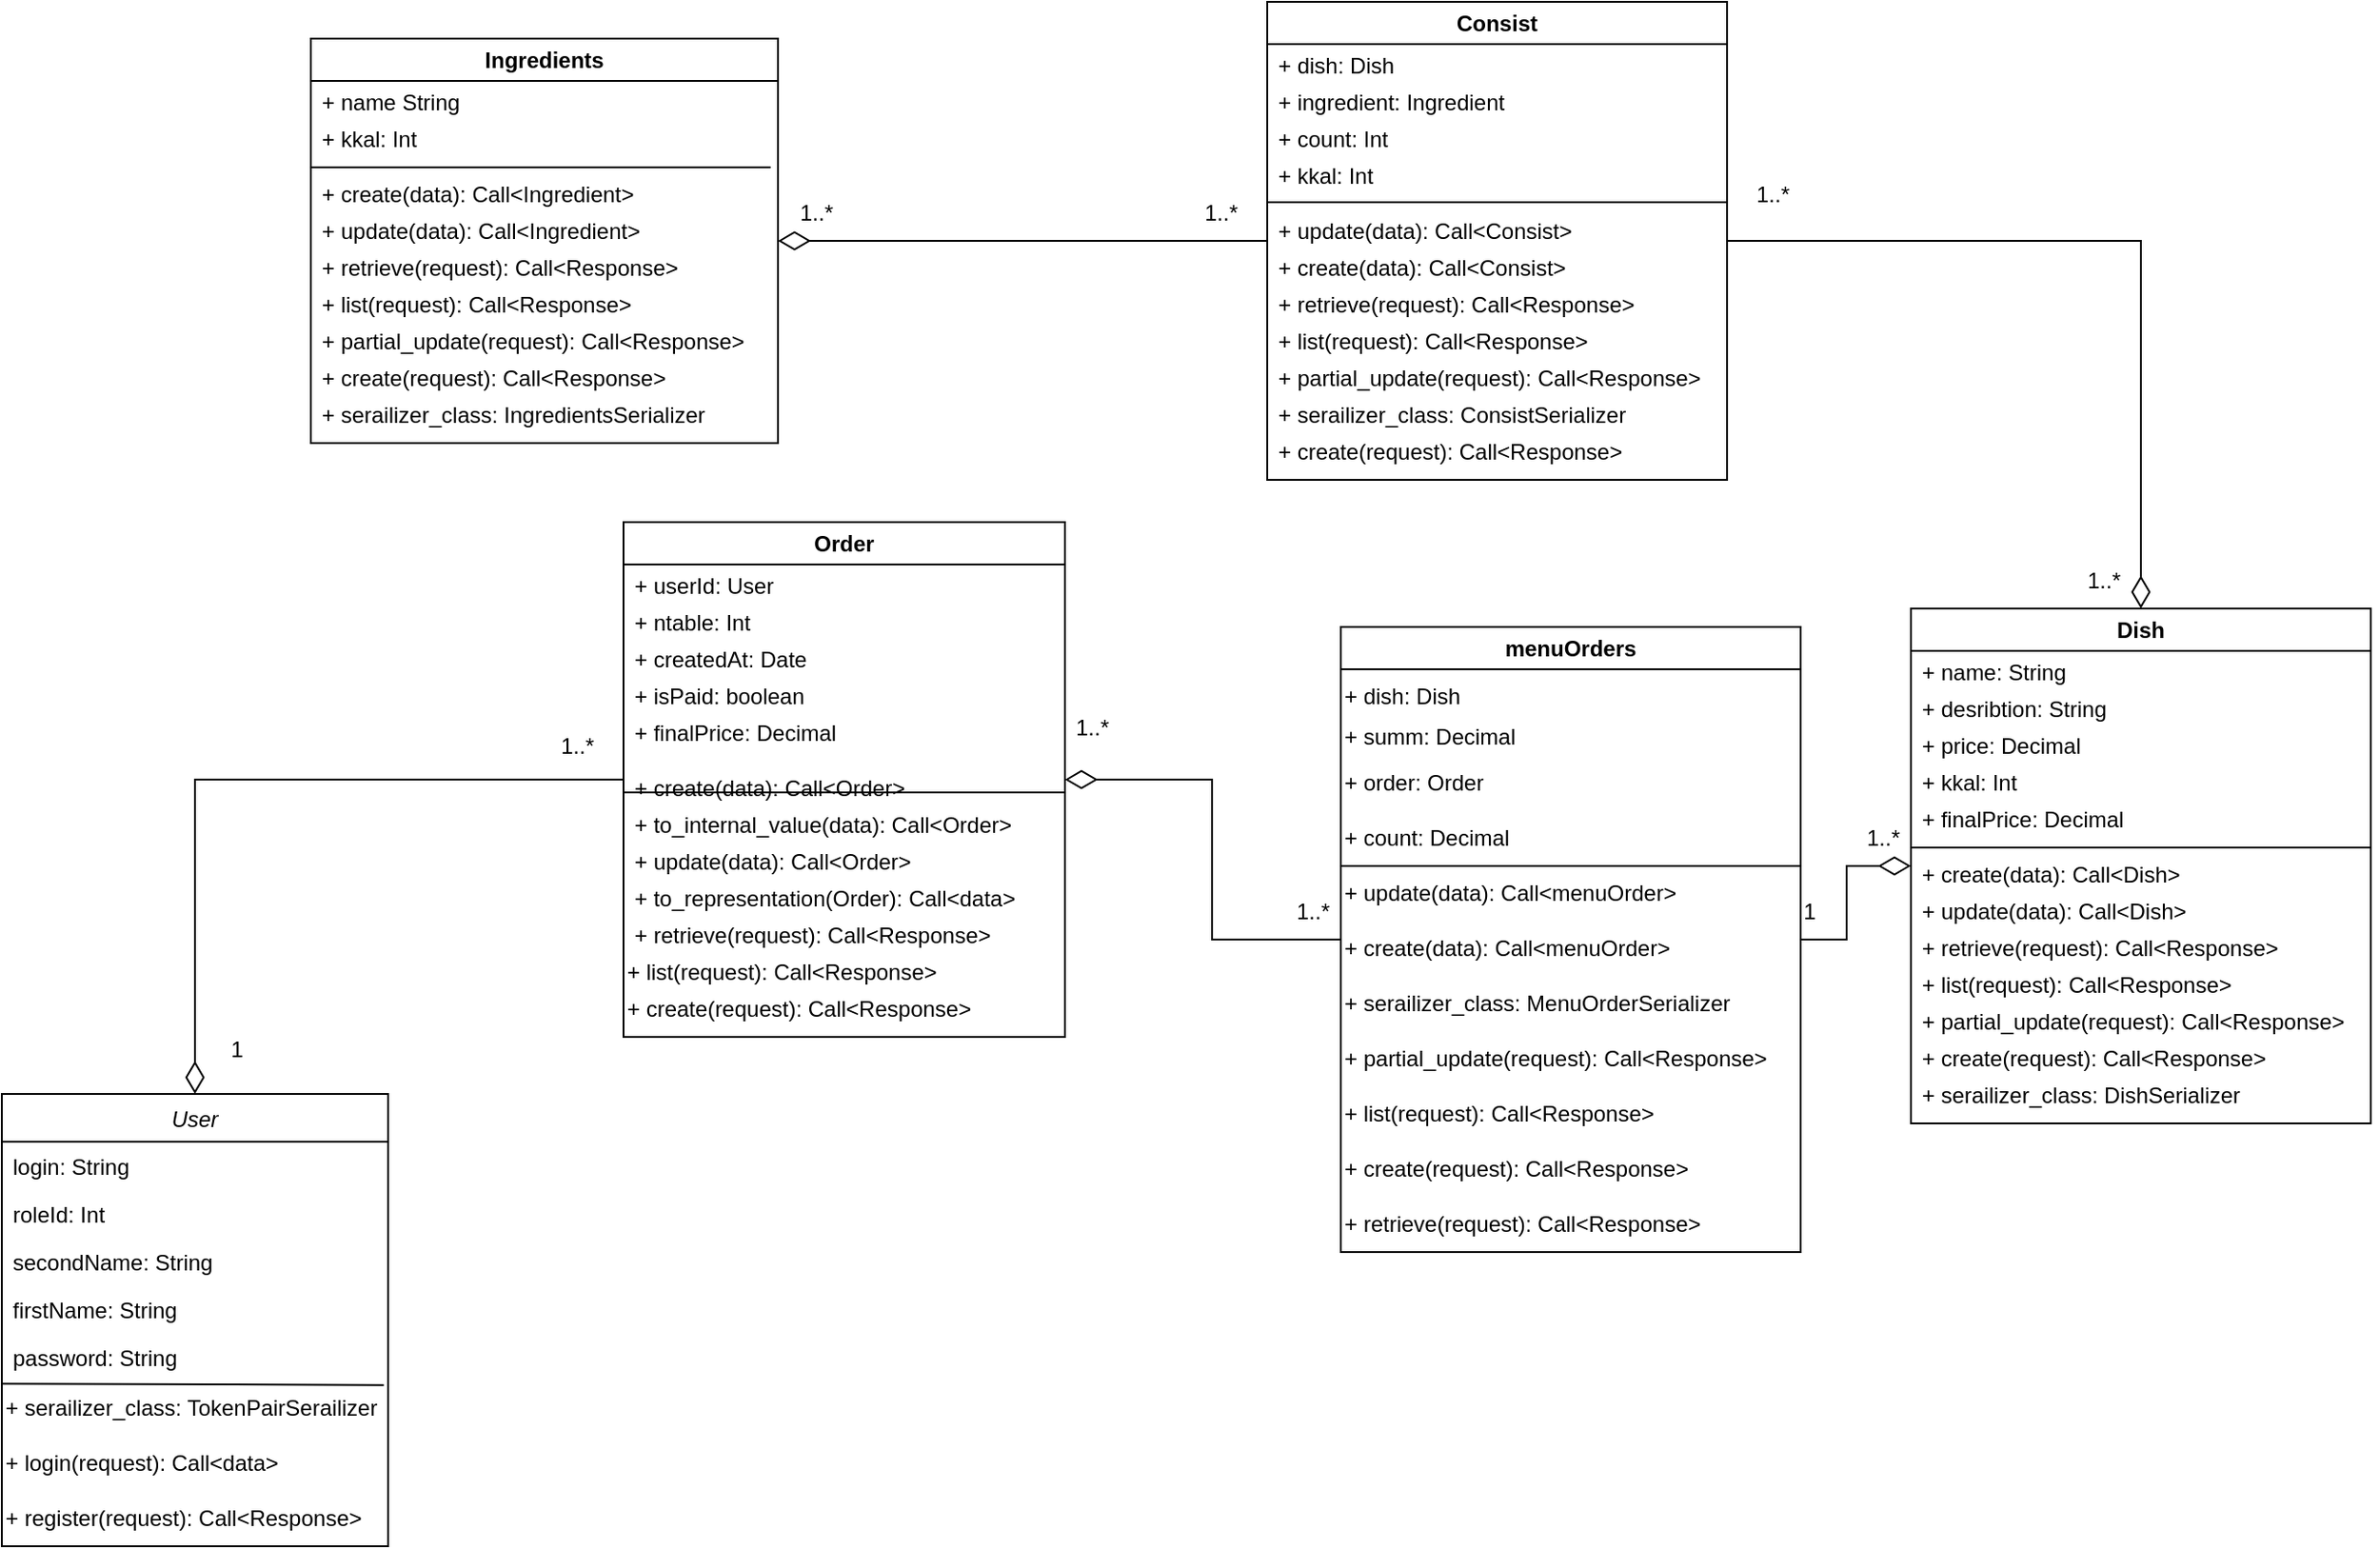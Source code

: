 <mxfile version="20.7.4" type="device"><diagram id="C5RBs43oDa-KdzZeNtuy" name="Page-1"><mxGraphModel dx="2514" dy="911" grid="0" gridSize="10" guides="1" tooltips="1" connect="1" arrows="1" fold="1" page="1" pageScale="1" pageWidth="827" pageHeight="1169" math="0" shadow="0"><root><mxCell id="WIyWlLk6GJQsqaUBKTNV-0"/><mxCell id="WIyWlLk6GJQsqaUBKTNV-1" parent="WIyWlLk6GJQsqaUBKTNV-0"/><mxCell id="zkfFHV4jXpPFQw0GAbJ--0" value="User" style="swimlane;fontStyle=2;align=center;verticalAlign=top;childLayout=stackLayout;horizontal=1;startSize=26;horizontalStack=0;resizeParent=1;resizeLast=0;collapsible=1;marginBottom=0;rounded=0;shadow=0;strokeWidth=1;container=1;swimlaneFillColor=none;" parent="WIyWlLk6GJQsqaUBKTNV-1" vertex="1"><mxGeometry x="-178" y="762" width="210" height="246" as="geometry"><mxRectangle x="230" y="140" width="160" height="26" as="alternateBounds"/></mxGeometry></mxCell><mxCell id="zkfFHV4jXpPFQw0GAbJ--2" value="login: String" style="text;align=left;verticalAlign=top;spacingLeft=4;spacingRight=4;overflow=hidden;rotatable=0;points=[[0,0.5],[1,0.5]];portConstraint=eastwest;rounded=0;shadow=0;html=0;" parent="zkfFHV4jXpPFQw0GAbJ--0" vertex="1"><mxGeometry y="26" width="210" height="26" as="geometry"/></mxCell><mxCell id="t4BDJApuFbUIWOF9cVMy-4" value="roleId: Int" style="text;align=left;verticalAlign=top;spacingLeft=4;spacingRight=4;overflow=hidden;rotatable=0;points=[[0,0.5],[1,0.5]];portConstraint=eastwest;rounded=0;shadow=0;html=0;" parent="zkfFHV4jXpPFQw0GAbJ--0" vertex="1"><mxGeometry y="52" width="210" height="26" as="geometry"/></mxCell><mxCell id="t4BDJApuFbUIWOF9cVMy-3" value="secondName: String" style="text;align=left;verticalAlign=top;spacingLeft=4;spacingRight=4;overflow=hidden;rotatable=0;points=[[0,0.5],[1,0.5]];portConstraint=eastwest;rounded=0;shadow=0;html=0;" parent="zkfFHV4jXpPFQw0GAbJ--0" vertex="1"><mxGeometry y="78" width="210" height="26" as="geometry"/></mxCell><mxCell id="zkfFHV4jXpPFQw0GAbJ--3" value="firstName: String" style="text;align=left;verticalAlign=top;spacingLeft=4;spacingRight=4;overflow=hidden;rotatable=0;points=[[0,0.5],[1,0.5]];portConstraint=eastwest;rounded=0;shadow=0;html=0;" parent="zkfFHV4jXpPFQw0GAbJ--0" vertex="1"><mxGeometry y="104" width="210" height="26" as="geometry"/></mxCell><mxCell id="t4BDJApuFbUIWOF9cVMy-5" value="password: String" style="text;align=left;verticalAlign=top;spacingLeft=4;spacingRight=4;overflow=hidden;rotatable=0;points=[[0,0.5],[1,0.5]];portConstraint=eastwest;rounded=0;shadow=0;html=0;" parent="zkfFHV4jXpPFQw0GAbJ--0" vertex="1"><mxGeometry y="130" width="210" height="26" as="geometry"/></mxCell><mxCell id="f4DZcVFWyBxI3K_QmcRK-6" value="" style="endArrow=none;html=1;rounded=0;exitX=0;exitY=1.062;exitDx=0;exitDy=0;exitPerimeter=0;entryX=0.989;entryY=1.089;entryDx=0;entryDy=0;entryPerimeter=0;" parent="zkfFHV4jXpPFQw0GAbJ--0" source="t4BDJApuFbUIWOF9cVMy-5" target="t4BDJApuFbUIWOF9cVMy-5" edge="1"><mxGeometry width="50" height="50" relative="1" as="geometry"><mxPoint x="170" y="280" as="sourcePoint"/><mxPoint x="220" y="230" as="targetPoint"/></mxGeometry></mxCell><mxCell id="t4BDJApuFbUIWOF9cVMy-10" value="+ serailizer_class: TokenPairSerailizer" style="text;html=1;align=left;verticalAlign=middle;resizable=0;points=[];autosize=1;strokeColor=none;fillColor=none;" parent="zkfFHV4jXpPFQw0GAbJ--0" vertex="1"><mxGeometry y="156" width="210" height="30" as="geometry"/></mxCell><mxCell id="t4BDJApuFbUIWOF9cVMy-8" value="+ login(request): Call&amp;lt;data&amp;gt;" style="text;html=1;align=left;verticalAlign=middle;resizable=0;points=[];autosize=1;strokeColor=none;fillColor=none;" parent="zkfFHV4jXpPFQw0GAbJ--0" vertex="1"><mxGeometry y="186" width="210" height="30" as="geometry"/></mxCell><mxCell id="t4BDJApuFbUIWOF9cVMy-9" value="+ register(request): Call&amp;lt;Response&amp;gt;" style="text;html=1;align=left;verticalAlign=middle;resizable=0;points=[];autosize=1;strokeColor=none;fillColor=none;" parent="zkfFHV4jXpPFQw0GAbJ--0" vertex="1"><mxGeometry y="216" width="210" height="30" as="geometry"/></mxCell><mxCell id="t4BDJApuFbUIWOF9cVMy-12" value="Order" style="swimlane;whiteSpace=wrap;html=1;" parent="WIyWlLk6GJQsqaUBKTNV-1" vertex="1"><mxGeometry x="160" y="451" width="240" height="280" as="geometry"/></mxCell><mxCell id="t4BDJApuFbUIWOF9cVMy-13" value="+ ntable: Int" style="text;html=1;align=left;verticalAlign=middle;resizable=0;points=[];autosize=1;strokeColor=none;fillColor=none;" parent="t4BDJApuFbUIWOF9cVMy-12" vertex="1"><mxGeometry x="4" y="40" width="90" height="30" as="geometry"/></mxCell><mxCell id="t4BDJApuFbUIWOF9cVMy-14" value="+ userId: User" style="text;html=1;align=left;verticalAlign=middle;resizable=0;points=[];autosize=1;strokeColor=none;fillColor=none;" parent="t4BDJApuFbUIWOF9cVMy-12" vertex="1"><mxGeometry x="4" y="20" width="100" height="30" as="geometry"/></mxCell><mxCell id="t4BDJApuFbUIWOF9cVMy-15" value="+ createdAt: Date" style="text;html=1;align=left;verticalAlign=middle;resizable=0;points=[];autosize=1;strokeColor=none;fillColor=none;" parent="t4BDJApuFbUIWOF9cVMy-12" vertex="1"><mxGeometry x="4" y="60" width="120" height="30" as="geometry"/></mxCell><mxCell id="t4BDJApuFbUIWOF9cVMy-16" value="+ isPaid: boolean&lt;span style=&quot;color: rgba(0, 0, 0, 0); font-family: monospace; font-size: 0px;&quot;&gt;%3CmxGraphModel%3E%3Croot%3E%3CmxCell%20id%3D%220%22%2F%3E%3CmxCell%20id%3D%221%22%20parent%3D%220%22%2F%3E%3CmxCell%20id%3D%222%22%20value%3D%22%2B%20price%3A%20decimal%22%20style%3D%22text%3Bhtml%3D1%3Balign%3Dleft%3BverticalAlign%3Dmiddle%3Bresizable%3D0%3Bpoints%3D%5B%5D%3Bautosize%3D1%3BstrokeColor%3Dnone%3BfillColor%3Dnone%3B%22%20vertex%3D%221%22%20parent%3D%221%22%3E%3CmxGeometry%20x%3D%22462%22%20y%3D%22440%22%20width%3D%22110%22%20height%3D%2230%22%20as%3D%22geometry%22%2F%3E%3C%2FmxCell%3E%3C%2Froot%3E%3C%2FmxGraphModel%3E&lt;/span&gt;" style="text;html=1;align=left;verticalAlign=middle;resizable=0;points=[];autosize=1;strokeColor=none;fillColor=none;" parent="t4BDJApuFbUIWOF9cVMy-12" vertex="1"><mxGeometry x="4" y="80" width="120" height="30" as="geometry"/></mxCell><mxCell id="t4BDJApuFbUIWOF9cVMy-17" value="+ finalPrice: Decimal&lt;span style=&quot;color: rgba(0, 0, 0, 0); font-family: monospace; font-size: 0px;&quot;&gt;%3CmxGraphModel%3E%3Croot%3E%3CmxCell%20id%3D%220%22%2F%3E%3CmxCell%20id%3D%221%22%20parent%3D%220%22%2F%3E%3CmxCell%20id%3D%222%22%20value%3D%22%2B%20price%3A%20decimal%22%20style%3D%22text%3Bhtml%3D1%3Balign%3Dleft%3BverticalAlign%3Dmiddle%3Bresizable%3D0%3Bpoints%3D%5B%5D%3Bautosize%3D1%3BstrokeColor%3Dnone%3BfillColor%3Dnone%3B%22%20vertex%3D%221%22%20parent%3D%221%22%3E%3CmxGeometry%20x%3D%22462%22%20y%3D%22440%22%20width%3D%22110%22%20height%3D%2230%22%20as%3D%22geometry%22%2F%3E%3C%2FmxCell%3E%3C%2Froot%3E%3C%2FmxGraphModel%3E&lt;/span&gt;" style="text;html=1;align=left;verticalAlign=middle;resizable=0;points=[];autosize=1;strokeColor=none;fillColor=none;" parent="t4BDJApuFbUIWOF9cVMy-12" vertex="1"><mxGeometry x="4" y="100" width="130" height="30" as="geometry"/></mxCell><mxCell id="f4DZcVFWyBxI3K_QmcRK-8" value="+ create(data): Call&amp;lt;Order&amp;gt;" style="text;html=1;align=left;verticalAlign=middle;resizable=0;points=[];autosize=1;strokeColor=none;fillColor=none;" parent="t4BDJApuFbUIWOF9cVMy-12" vertex="1"><mxGeometry x="4" y="130" width="170" height="30" as="geometry"/></mxCell><mxCell id="f4DZcVFWyBxI3K_QmcRK-9" value="+ to_internal_value(data): Call&amp;lt;Order&amp;gt;" style="text;html=1;align=left;verticalAlign=middle;resizable=0;points=[];autosize=1;strokeColor=none;fillColor=none;" parent="t4BDJApuFbUIWOF9cVMy-12" vertex="1"><mxGeometry x="4" y="150" width="230" height="30" as="geometry"/></mxCell><mxCell id="f4DZcVFWyBxI3K_QmcRK-10" value="+ update(data): Call&amp;lt;Order&amp;gt;" style="text;html=1;align=left;verticalAlign=middle;resizable=0;points=[];autosize=1;strokeColor=none;fillColor=none;" parent="t4BDJApuFbUIWOF9cVMy-12" vertex="1"><mxGeometry x="4" y="170" width="170" height="30" as="geometry"/></mxCell><mxCell id="f4DZcVFWyBxI3K_QmcRK-11" value="+ to_representation(Order): Call&amp;lt;data&amp;gt;" style="text;html=1;align=left;verticalAlign=middle;resizable=0;points=[];autosize=1;strokeColor=none;fillColor=none;" parent="t4BDJApuFbUIWOF9cVMy-12" vertex="1"><mxGeometry x="4" y="190" width="230" height="30" as="geometry"/></mxCell><mxCell id="f4DZcVFWyBxI3K_QmcRK-25" value="+ retrieve(request): Call&amp;lt;Response&amp;gt;" style="text;html=1;align=left;verticalAlign=middle;resizable=0;points=[];autosize=1;strokeColor=none;fillColor=none;" parent="t4BDJApuFbUIWOF9cVMy-12" vertex="1"><mxGeometry x="4" y="210" width="220" height="30" as="geometry"/></mxCell><mxCell id="f4DZcVFWyBxI3K_QmcRK-26" value="+ list(request): Call&amp;lt;Response&amp;gt;" style="text;html=1;align=left;verticalAlign=middle;resizable=0;points=[];autosize=1;strokeColor=none;fillColor=none;" parent="t4BDJApuFbUIWOF9cVMy-12" vertex="1"><mxGeometry y="230" width="190" height="30" as="geometry"/></mxCell><mxCell id="f4DZcVFWyBxI3K_QmcRK-40" value="+ create(request): Call&amp;lt;Response&amp;gt;" style="text;html=1;align=left;verticalAlign=middle;resizable=0;points=[];autosize=1;strokeColor=none;fillColor=none;" parent="t4BDJApuFbUIWOF9cVMy-12" vertex="1"><mxGeometry y="250" width="210" height="30" as="geometry"/></mxCell><mxCell id="t4BDJApuFbUIWOF9cVMy-18" style="edgeStyle=orthogonalEdgeStyle;rounded=0;orthogonalLoop=1;jettySize=auto;html=1;endArrow=diamondThin;endFill=0;endSize=15;" parent="WIyWlLk6GJQsqaUBKTNV-1" source="t4BDJApuFbUIWOF9cVMy-12" target="zkfFHV4jXpPFQw0GAbJ--0" edge="1"><mxGeometry relative="1" as="geometry"><mxPoint x="154" y="553" as="sourcePoint"/><mxPoint x="10" y="553" as="targetPoint"/></mxGeometry></mxCell><mxCell id="t4BDJApuFbUIWOF9cVMy-19" value="1..*" style="text;html=1;strokeColor=none;fillColor=none;align=center;verticalAlign=middle;whiteSpace=wrap;rounded=0;" parent="WIyWlLk6GJQsqaUBKTNV-1" vertex="1"><mxGeometry x="120" y="558" width="30" height="30" as="geometry"/></mxCell><mxCell id="t4BDJApuFbUIWOF9cVMy-20" value="1" style="text;html=1;strokeColor=none;fillColor=none;align=center;verticalAlign=middle;whiteSpace=wrap;rounded=0;" parent="WIyWlLk6GJQsqaUBKTNV-1" vertex="1"><mxGeometry x="-65" y="723" width="30" height="30" as="geometry"/></mxCell><mxCell id="t4BDJApuFbUIWOF9cVMy-36" value="menuOrders" style="swimlane;whiteSpace=wrap;html=1;" parent="WIyWlLk6GJQsqaUBKTNV-1" vertex="1"><mxGeometry x="550" y="508" width="250" height="340" as="geometry"/></mxCell><mxCell id="t4BDJApuFbUIWOF9cVMy-38" value="+ dish: Dish" style="text;html=1;align=left;verticalAlign=middle;resizable=0;points=[];autosize=1;strokeColor=none;fillColor=none;" parent="t4BDJApuFbUIWOF9cVMy-36" vertex="1"><mxGeometry y="23" width="90" height="30" as="geometry"/></mxCell><mxCell id="t4BDJApuFbUIWOF9cVMy-39" value="+ summ: Decimal" style="text;html=1;align=left;verticalAlign=middle;resizable=0;points=[];autosize=1;strokeColor=none;fillColor=none;" parent="t4BDJApuFbUIWOF9cVMy-36" vertex="1"><mxGeometry y="45" width="120" height="30" as="geometry"/></mxCell><mxCell id="t4BDJApuFbUIWOF9cVMy-37" value="+ order: Order" style="text;html=1;align=left;verticalAlign=middle;resizable=0;points=[];autosize=1;strokeColor=none;fillColor=none;" parent="t4BDJApuFbUIWOF9cVMy-36" vertex="1"><mxGeometry y="70" width="100" height="30" as="geometry"/></mxCell><mxCell id="t4BDJApuFbUIWOF9cVMy-41" value="+ count: Decimal&lt;span style=&quot;color: rgba(0, 0, 0, 0); font-family: monospace; font-size: 0px;&quot;&gt;%3CmxGraphModel%3E%3Croot%3E%3CmxCell%20id%3D%220%22%2F%3E%3CmxCell%20id%3D%221%22%20parent%3D%220%22%2F%3E%3CmxCell%20id%3D%222%22%20value%3D%22%2B%20count_places%3A%20integer%22%20style%3D%22text%3Bhtml%3D1%3Balign%3Dleft%3BverticalAlign%3Dmiddle%3Bresizable%3D0%3Bpoints%3D%5B%5D%3Bautosize%3D1%3BstrokeColor%3Dnone%3BfillColor%3Dnone%3B%22%20vertex%3D%221%22%20parent%3D%221%22%3E%3CmxGeometry%20x%3D%22474%22%20y%3D%22200%22%20width%3D%22150%22%20height%3D%2230%22%20as%3D%22geometry%22%2F%3E%3C%2FmxCell%3E%3C%2Froot%3E%3C%2FmxGraphModel%3E&lt;/span&gt;" style="text;html=1;align=left;verticalAlign=middle;resizable=0;points=[];autosize=1;strokeColor=none;fillColor=none;" parent="t4BDJApuFbUIWOF9cVMy-36" vertex="1"><mxGeometry y="100" width="110" height="30" as="geometry"/></mxCell><mxCell id="f4DZcVFWyBxI3K_QmcRK-17" value="" style="endArrow=none;html=1;rounded=0;" parent="t4BDJApuFbUIWOF9cVMy-36" edge="1"><mxGeometry width="50" height="50" relative="1" as="geometry"><mxPoint y="130" as="sourcePoint"/><mxPoint x="250" y="130" as="targetPoint"/></mxGeometry></mxCell><mxCell id="f4DZcVFWyBxI3K_QmcRK-18" value="+ update(data): Call&amp;lt;&lt;span style=&quot;text-align: center;&quot;&gt;menuOrder&lt;/span&gt;&amp;gt;" style="text;html=1;align=left;verticalAlign=middle;resizable=0;points=[];autosize=1;strokeColor=none;fillColor=none;" parent="t4BDJApuFbUIWOF9cVMy-36" vertex="1"><mxGeometry y="130" width="200" height="30" as="geometry"/></mxCell><mxCell id="f4DZcVFWyBxI3K_QmcRK-19" value="+ create(data): Call&amp;lt;&lt;span style=&quot;text-align: center;&quot;&gt;menuOrder&lt;/span&gt;&amp;gt;" style="text;html=1;align=left;verticalAlign=middle;resizable=0;points=[];autosize=1;strokeColor=none;fillColor=none;" parent="t4BDJApuFbUIWOF9cVMy-36" vertex="1"><mxGeometry y="160" width="200" height="30" as="geometry"/></mxCell><mxCell id="t4BDJApuFbUIWOF9cVMy-144" value="+ serailizer_class: MenuOrderSerializer" style="text;html=1;align=left;verticalAlign=middle;resizable=0;points=[];autosize=1;strokeColor=none;fillColor=none;" parent="t4BDJApuFbUIWOF9cVMy-36" vertex="1"><mxGeometry y="190" width="230" height="30" as="geometry"/></mxCell><mxCell id="t4BDJApuFbUIWOF9cVMy-141" value="+ partial_update(request): Call&amp;lt;Response&amp;gt;" style="text;html=1;align=left;verticalAlign=middle;resizable=0;points=[];autosize=1;strokeColor=none;fillColor=none;" parent="t4BDJApuFbUIWOF9cVMy-36" vertex="1"><mxGeometry y="220" width="250" height="30" as="geometry"/></mxCell><mxCell id="t4BDJApuFbUIWOF9cVMy-142" value="+ list(request): Call&amp;lt;Response&amp;gt;" style="text;html=1;align=left;verticalAlign=middle;resizable=0;points=[];autosize=1;strokeColor=none;fillColor=none;" parent="t4BDJApuFbUIWOF9cVMy-36" vertex="1"><mxGeometry y="250" width="190" height="30" as="geometry"/></mxCell><mxCell id="t4BDJApuFbUIWOF9cVMy-140" value="+ create(request): Call&amp;lt;Response&amp;gt;" style="text;html=1;align=left;verticalAlign=middle;resizable=0;points=[];autosize=1;strokeColor=none;fillColor=none;" parent="t4BDJApuFbUIWOF9cVMy-36" vertex="1"><mxGeometry y="280" width="210" height="30" as="geometry"/></mxCell><mxCell id="t4BDJApuFbUIWOF9cVMy-143" value="+ retrieve(request): Call&amp;lt;Response&amp;gt;" style="text;html=1;align=left;verticalAlign=middle;resizable=0;points=[];autosize=1;strokeColor=none;fillColor=none;" parent="t4BDJApuFbUIWOF9cVMy-36" vertex="1"><mxGeometry y="310" width="220" height="30" as="geometry"/></mxCell><mxCell id="t4BDJApuFbUIWOF9cVMy-42" value="1..*" style="text;html=1;strokeColor=none;fillColor=none;align=center;verticalAlign=middle;whiteSpace=wrap;rounded=0;" parent="WIyWlLk6GJQsqaUBKTNV-1" vertex="1"><mxGeometry x="400" y="548" width="30" height="30" as="geometry"/></mxCell><mxCell id="t4BDJApuFbUIWOF9cVMy-43" value="1..*" style="text;html=1;strokeColor=none;fillColor=none;align=center;verticalAlign=middle;whiteSpace=wrap;rounded=0;" parent="WIyWlLk6GJQsqaUBKTNV-1" vertex="1"><mxGeometry x="520" y="648" width="30" height="30" as="geometry"/></mxCell><mxCell id="t4BDJApuFbUIWOF9cVMy-44" style="edgeStyle=orthogonalEdgeStyle;rounded=0;orthogonalLoop=1;jettySize=auto;html=1;endArrow=diamondThin;endFill=0;endSize=15;" parent="WIyWlLk6GJQsqaUBKTNV-1" source="t4BDJApuFbUIWOF9cVMy-36" target="t4BDJApuFbUIWOF9cVMy-12" edge="1"><mxGeometry relative="1" as="geometry"><mxPoint x="470" y="688" as="sourcePoint"/></mxGeometry></mxCell><mxCell id="t4BDJApuFbUIWOF9cVMy-61" value="Dish" style="swimlane;whiteSpace=wrap;html=1;" parent="WIyWlLk6GJQsqaUBKTNV-1" vertex="1"><mxGeometry x="860" y="498" width="250" height="280" as="geometry"/></mxCell><mxCell id="t4BDJApuFbUIWOF9cVMy-62" value="+ desribtion: String" style="text;html=1;align=left;verticalAlign=middle;resizable=0;points=[];autosize=1;strokeColor=none;fillColor=none;" parent="t4BDJApuFbUIWOF9cVMy-61" vertex="1"><mxGeometry x="4" y="40" width="120" height="30" as="geometry"/></mxCell><mxCell id="t4BDJApuFbUIWOF9cVMy-63" value="+ name: String" style="text;html=1;align=left;verticalAlign=middle;resizable=0;points=[];autosize=1;strokeColor=none;fillColor=none;" parent="t4BDJApuFbUIWOF9cVMy-61" vertex="1"><mxGeometry x="4" y="20" width="100" height="30" as="geometry"/></mxCell><mxCell id="t4BDJApuFbUIWOF9cVMy-64" value="+ price: Decimal" style="text;html=1;align=left;verticalAlign=middle;resizable=0;points=[];autosize=1;strokeColor=none;fillColor=none;" parent="t4BDJApuFbUIWOF9cVMy-61" vertex="1"><mxGeometry x="4" y="60" width="110" height="30" as="geometry"/></mxCell><mxCell id="t4BDJApuFbUIWOF9cVMy-65" value="+ kkal: Int&lt;span style=&quot;color: rgba(0, 0, 0, 0); font-family: monospace; font-size: 0px;&quot;&gt;%3CmxGraphModel%3E%3Croot%3E%3CmxCell%20id%3D%220%22%2F%3E%3CmxCell%20id%3D%221%22%20parent%3D%220%22%2F%3E%3CmxCell%20id%3D%222%22%20value%3D%22%2B%20price%3A%20decimal%22%20style%3D%22text%3Bhtml%3D1%3Balign%3Dleft%3BverticalAlign%3Dmiddle%3Bresizable%3D0%3Bpoints%3D%5B%5D%3Bautosize%3D1%3BstrokeColor%3Dnone%3BfillColor%3Dnone%3B%22%20vertex%3D%221%22%20parent%3D%221%22%3E%3CmxGeometry%20x%3D%22462%22%20y%3D%22440%22%20width%3D%22110%22%20height%3D%2230%22%20as%3D%22geometry%22%2F%3E%3C%2FmxCell%3E%3C%2Froot%3E%3C%2FmxGraphModel%3E&lt;/span&gt;" style="text;html=1;align=left;verticalAlign=middle;resizable=0;points=[];autosize=1;strokeColor=none;fillColor=none;" parent="t4BDJApuFbUIWOF9cVMy-61" vertex="1"><mxGeometry x="4" y="80" width="80" height="30" as="geometry"/></mxCell><mxCell id="t4BDJApuFbUIWOF9cVMy-66" value="+ finalPrice: Decimal&lt;span style=&quot;color: rgba(0, 0, 0, 0); font-family: monospace; font-size: 0px;&quot;&gt;%3CmxGraphModel%3E%3Croot%3E%3CmxCell%20id%3D%220%22%2F%3E%3CmxCell%20id%3D%221%22%20parent%3D%220%22%2F%3E%3CmxCell%20id%3D%222%22%20value%3D%22%2B%20price%3A%20decimal%22%20style%3D%22text%3Bhtml%3D1%3Balign%3Dleft%3BverticalAlign%3Dmiddle%3Bresizable%3D0%3Bpoints%3D%5B%5D%3Bautosize%3D1%3BstrokeColor%3Dnone%3BfillColor%3Dnone%3B%22%20vertex%3D%221%22%20parent%3D%221%22%3E%3CmxGeometry%20x%3D%22462%22%20y%3D%22440%22%20width%3D%22110%22%20height%3D%2230%22%20as%3D%22geometry%22%2F%3E%3C%2FmxCell%3E%3C%2Froot%3E%3C%2FmxGraphModel%3E&lt;/span&gt;" style="text;html=1;align=left;verticalAlign=middle;resizable=0;points=[];autosize=1;strokeColor=none;fillColor=none;" parent="t4BDJApuFbUIWOF9cVMy-61" vertex="1"><mxGeometry x="4" y="100" width="130" height="30" as="geometry"/></mxCell><mxCell id="f4DZcVFWyBxI3K_QmcRK-20" value="" style="endArrow=none;html=1;rounded=0;" parent="t4BDJApuFbUIWOF9cVMy-61" edge="1"><mxGeometry width="50" height="50" relative="1" as="geometry"><mxPoint y="130" as="sourcePoint"/><mxPoint x="250" y="130" as="targetPoint"/></mxGeometry></mxCell><mxCell id="t4BDJApuFbUIWOF9cVMy-102" value="+ create(data): Call&amp;lt;&lt;span style=&quot;text-align: center;&quot;&gt;Dish&lt;/span&gt;&amp;gt;" style="text;html=1;align=left;verticalAlign=middle;resizable=0;points=[];autosize=1;strokeColor=none;fillColor=none;" parent="t4BDJApuFbUIWOF9cVMy-61" vertex="1"><mxGeometry x="4" y="130" width="160" height="30" as="geometry"/></mxCell><mxCell id="t4BDJApuFbUIWOF9cVMy-101" value="+ update(data): Call&amp;lt;&lt;span style=&quot;text-align: center;&quot;&gt;Dish&lt;/span&gt;&amp;gt;" style="text;html=1;align=left;verticalAlign=middle;resizable=0;points=[];autosize=1;strokeColor=none;fillColor=none;" parent="t4BDJApuFbUIWOF9cVMy-61" vertex="1"><mxGeometry x="4" y="150" width="170" height="30" as="geometry"/></mxCell><mxCell id="t4BDJApuFbUIWOF9cVMy-120" value="+ retrieve(request): Call&amp;lt;Response&amp;gt;" style="text;html=1;align=left;verticalAlign=middle;resizable=0;points=[];autosize=1;strokeColor=none;fillColor=none;" parent="t4BDJApuFbUIWOF9cVMy-61" vertex="1"><mxGeometry x="4" y="170" width="220" height="30" as="geometry"/></mxCell><mxCell id="t4BDJApuFbUIWOF9cVMy-119" value="+ list(request): Call&amp;lt;Response&amp;gt;" style="text;html=1;align=left;verticalAlign=middle;resizable=0;points=[];autosize=1;strokeColor=none;fillColor=none;" parent="t4BDJApuFbUIWOF9cVMy-61" vertex="1"><mxGeometry x="4" y="190" width="190" height="30" as="geometry"/></mxCell><mxCell id="t4BDJApuFbUIWOF9cVMy-118" value="+ partial_update(request): Call&amp;lt;Response&amp;gt;" style="text;html=1;align=left;verticalAlign=middle;resizable=0;points=[];autosize=1;strokeColor=none;fillColor=none;" parent="t4BDJApuFbUIWOF9cVMy-61" vertex="1"><mxGeometry x="4" y="210" width="250" height="30" as="geometry"/></mxCell><mxCell id="t4BDJApuFbUIWOF9cVMy-117" value="+ create(request): Call&amp;lt;Response&amp;gt;" style="text;html=1;align=left;verticalAlign=middle;resizable=0;points=[];autosize=1;strokeColor=none;fillColor=none;" parent="t4BDJApuFbUIWOF9cVMy-61" vertex="1"><mxGeometry x="4" y="230" width="210" height="30" as="geometry"/></mxCell><mxCell id="t4BDJApuFbUIWOF9cVMy-121" value="+ serailizer_class: DishSerializer" style="text;html=1;align=left;verticalAlign=middle;resizable=0;points=[];autosize=1;strokeColor=none;fillColor=none;" parent="t4BDJApuFbUIWOF9cVMy-61" vertex="1"><mxGeometry x="4" y="250" width="200" height="30" as="geometry"/></mxCell><mxCell id="t4BDJApuFbUIWOF9cVMy-67" value="Consist" style="swimlane;whiteSpace=wrap;html=1;" parent="WIyWlLk6GJQsqaUBKTNV-1" vertex="1"><mxGeometry x="510" y="168" width="250" height="260" as="geometry"/></mxCell><mxCell id="t4BDJApuFbUIWOF9cVMy-68" value="+ ingredient: Ingredient" style="text;html=1;align=left;verticalAlign=middle;resizable=0;points=[];autosize=1;strokeColor=none;fillColor=none;" parent="t4BDJApuFbUIWOF9cVMy-67" vertex="1"><mxGeometry x="4" y="40" width="150" height="30" as="geometry"/></mxCell><mxCell id="t4BDJApuFbUIWOF9cVMy-69" value="+ dish: Dish" style="text;html=1;align=left;verticalAlign=middle;resizable=0;points=[];autosize=1;strokeColor=none;fillColor=none;" parent="t4BDJApuFbUIWOF9cVMy-67" vertex="1"><mxGeometry x="4" y="20" width="90" height="30" as="geometry"/></mxCell><mxCell id="t4BDJApuFbUIWOF9cVMy-70" value="+ count: Int" style="text;html=1;align=left;verticalAlign=middle;resizable=0;points=[];autosize=1;strokeColor=none;fillColor=none;" parent="t4BDJApuFbUIWOF9cVMy-67" vertex="1"><mxGeometry x="4" y="60" width="80" height="30" as="geometry"/></mxCell><mxCell id="t4BDJApuFbUIWOF9cVMy-71" value="+ kkal: Int" style="text;html=1;align=left;verticalAlign=middle;resizable=0;points=[];autosize=1;strokeColor=none;fillColor=none;" parent="t4BDJApuFbUIWOF9cVMy-67" vertex="1"><mxGeometry x="4" y="80" width="80" height="30" as="geometry"/></mxCell><mxCell id="f4DZcVFWyBxI3K_QmcRK-23" value="" style="endArrow=none;html=1;rounded=0;" parent="t4BDJApuFbUIWOF9cVMy-67" edge="1"><mxGeometry width="50" height="50" relative="1" as="geometry"><mxPoint y="109.05" as="sourcePoint"/><mxPoint x="250" y="109.05" as="targetPoint"/></mxGeometry></mxCell><mxCell id="t4BDJApuFbUIWOF9cVMy-95" value="+ update(data): Call&amp;lt;&lt;span style=&quot;text-align: center;&quot;&gt;Consist&lt;/span&gt;&amp;gt;" style="text;html=1;align=left;verticalAlign=middle;resizable=0;points=[];autosize=1;strokeColor=none;fillColor=none;" parent="t4BDJApuFbUIWOF9cVMy-67" vertex="1"><mxGeometry x="4" y="110" width="180" height="30" as="geometry"/></mxCell><mxCell id="t4BDJApuFbUIWOF9cVMy-96" value="+ create(data): Call&amp;lt;&lt;span style=&quot;text-align: center;&quot;&gt;Consist&lt;/span&gt;&amp;gt;" style="text;html=1;align=left;verticalAlign=middle;resizable=0;points=[];autosize=1;strokeColor=none;fillColor=none;" parent="t4BDJApuFbUIWOF9cVMy-67" vertex="1"><mxGeometry x="4" y="130" width="180" height="30" as="geometry"/></mxCell><mxCell id="t4BDJApuFbUIWOF9cVMy-129" value="+ retrieve(request): Call&amp;lt;Response&amp;gt;" style="text;html=1;align=left;verticalAlign=middle;resizable=0;points=[];autosize=1;strokeColor=none;fillColor=none;" parent="t4BDJApuFbUIWOF9cVMy-67" vertex="1"><mxGeometry x="4" y="150" width="220" height="30" as="geometry"/></mxCell><mxCell id="t4BDJApuFbUIWOF9cVMy-128" value="+ list(request): Call&amp;lt;Response&amp;gt;" style="text;html=1;align=left;verticalAlign=middle;resizable=0;points=[];autosize=1;strokeColor=none;fillColor=none;" parent="t4BDJApuFbUIWOF9cVMy-67" vertex="1"><mxGeometry x="4" y="170" width="190" height="30" as="geometry"/></mxCell><mxCell id="t4BDJApuFbUIWOF9cVMy-127" value="+ partial_update(request): Call&amp;lt;Response&amp;gt;" style="text;html=1;align=left;verticalAlign=middle;resizable=0;points=[];autosize=1;strokeColor=none;fillColor=none;" parent="t4BDJApuFbUIWOF9cVMy-67" vertex="1"><mxGeometry x="4" y="190" width="250" height="30" as="geometry"/></mxCell><mxCell id="t4BDJApuFbUIWOF9cVMy-130" value="+ serailizer_class: ConsistSerializer" style="text;html=1;align=left;verticalAlign=middle;resizable=0;points=[];autosize=1;strokeColor=none;fillColor=none;" parent="t4BDJApuFbUIWOF9cVMy-67" vertex="1"><mxGeometry x="4" y="210" width="210" height="30" as="geometry"/></mxCell><mxCell id="t4BDJApuFbUIWOF9cVMy-126" value="+ create(request): Call&amp;lt;Response&amp;gt;" style="text;html=1;align=left;verticalAlign=middle;resizable=0;points=[];autosize=1;strokeColor=none;fillColor=none;" parent="t4BDJApuFbUIWOF9cVMy-67" vertex="1"><mxGeometry x="4" y="230" width="210" height="30" as="geometry"/></mxCell><mxCell id="t4BDJApuFbUIWOF9cVMy-73" value="Ingredients" style="swimlane;whiteSpace=wrap;html=1;" parent="WIyWlLk6GJQsqaUBKTNV-1" vertex="1"><mxGeometry x="-10" y="188" width="254" height="220" as="geometry"/></mxCell><mxCell id="t4BDJApuFbUIWOF9cVMy-74" value="+ kkal: Int" style="text;html=1;align=left;verticalAlign=middle;resizable=0;points=[];autosize=1;strokeColor=none;fillColor=none;" parent="t4BDJApuFbUIWOF9cVMy-73" vertex="1"><mxGeometry x="4" y="40" width="80" height="30" as="geometry"/></mxCell><mxCell id="t4BDJApuFbUIWOF9cVMy-75" value="+ name String" style="text;html=1;align=left;verticalAlign=middle;resizable=0;points=[];autosize=1;strokeColor=none;fillColor=none;" parent="t4BDJApuFbUIWOF9cVMy-73" vertex="1"><mxGeometry x="4" y="20" width="100" height="30" as="geometry"/></mxCell><mxCell id="f4DZcVFWyBxI3K_QmcRK-24" value="" style="endArrow=none;html=1;rounded=0;" parent="t4BDJApuFbUIWOF9cVMy-73" edge="1"><mxGeometry width="50" height="50" relative="1" as="geometry"><mxPoint y="70.0" as="sourcePoint"/><mxPoint x="250" y="70.0" as="targetPoint"/></mxGeometry></mxCell><mxCell id="t4BDJApuFbUIWOF9cVMy-92" value="+ create(data): Call&amp;lt;Ingredient&amp;gt;" style="text;html=1;align=left;verticalAlign=middle;resizable=0;points=[];autosize=1;strokeColor=none;fillColor=none;" parent="t4BDJApuFbUIWOF9cVMy-73" vertex="1"><mxGeometry x="4" y="70" width="190" height="30" as="geometry"/></mxCell><mxCell id="t4BDJApuFbUIWOF9cVMy-89" value="+ update(data): Call&amp;lt;Ingredient&amp;gt;" style="text;html=1;align=left;verticalAlign=middle;resizable=0;points=[];autosize=1;strokeColor=none;fillColor=none;" parent="t4BDJApuFbUIWOF9cVMy-73" vertex="1"><mxGeometry x="4" y="90" width="200" height="30" as="geometry"/></mxCell><mxCell id="t4BDJApuFbUIWOF9cVMy-136" value="+ retrieve(request): Call&amp;lt;Response&amp;gt;" style="text;html=1;align=left;verticalAlign=middle;resizable=0;points=[];autosize=1;strokeColor=none;fillColor=none;" parent="t4BDJApuFbUIWOF9cVMy-73" vertex="1"><mxGeometry x="4" y="110" width="220" height="30" as="geometry"/></mxCell><mxCell id="t4BDJApuFbUIWOF9cVMy-135" value="+ list(request): Call&amp;lt;Response&amp;gt;" style="text;html=1;align=left;verticalAlign=middle;resizable=0;points=[];autosize=1;strokeColor=none;fillColor=none;" parent="t4BDJApuFbUIWOF9cVMy-73" vertex="1"><mxGeometry x="4" y="130" width="190" height="30" as="geometry"/></mxCell><mxCell id="t4BDJApuFbUIWOF9cVMy-134" value="+ partial_update(request): Call&amp;lt;Response&amp;gt;" style="text;html=1;align=left;verticalAlign=middle;resizable=0;points=[];autosize=1;strokeColor=none;fillColor=none;" parent="t4BDJApuFbUIWOF9cVMy-73" vertex="1"><mxGeometry x="4" y="150" width="250" height="30" as="geometry"/></mxCell><mxCell id="t4BDJApuFbUIWOF9cVMy-133" value="+ create(request): Call&amp;lt;Response&amp;gt;" style="text;html=1;align=left;verticalAlign=middle;resizable=0;points=[];autosize=1;strokeColor=none;fillColor=none;" parent="t4BDJApuFbUIWOF9cVMy-73" vertex="1"><mxGeometry x="4" y="170" width="210" height="30" as="geometry"/></mxCell><mxCell id="t4BDJApuFbUIWOF9cVMy-137" value="+ serailizer_class: IngredientsSerializer" style="text;html=1;align=left;verticalAlign=middle;resizable=0;points=[];autosize=1;strokeColor=none;fillColor=none;" parent="t4BDJApuFbUIWOF9cVMy-73" vertex="1"><mxGeometry x="4" y="190" width="230" height="30" as="geometry"/></mxCell><mxCell id="t4BDJApuFbUIWOF9cVMy-79" style="edgeStyle=orthogonalEdgeStyle;rounded=0;orthogonalLoop=1;jettySize=auto;html=1;endArrow=diamondThin;endFill=0;endSize=15;" parent="WIyWlLk6GJQsqaUBKTNV-1" source="t4BDJApuFbUIWOF9cVMy-36" target="t4BDJApuFbUIWOF9cVMy-61" edge="1"><mxGeometry relative="1" as="geometry"><mxPoint x="550" y="563" as="sourcePoint"/><mxPoint x="440" y="668" as="targetPoint"/></mxGeometry></mxCell><mxCell id="t4BDJApuFbUIWOF9cVMy-80" style="edgeStyle=orthogonalEdgeStyle;rounded=0;orthogonalLoop=1;jettySize=auto;html=1;endArrow=diamondThin;endFill=0;endSize=15;" parent="WIyWlLk6GJQsqaUBKTNV-1" source="t4BDJApuFbUIWOF9cVMy-67" target="t4BDJApuFbUIWOF9cVMy-61" edge="1"><mxGeometry relative="1" as="geometry"><mxPoint x="560" y="573" as="sourcePoint"/><mxPoint x="354.0" y="573" as="targetPoint"/></mxGeometry></mxCell><mxCell id="t4BDJApuFbUIWOF9cVMy-81" style="edgeStyle=orthogonalEdgeStyle;rounded=0;orthogonalLoop=1;jettySize=auto;html=1;endArrow=diamondThin;endFill=0;endSize=15;" parent="WIyWlLk6GJQsqaUBKTNV-1" source="t4BDJApuFbUIWOF9cVMy-67" target="t4BDJApuFbUIWOF9cVMy-73" edge="1"><mxGeometry relative="1" as="geometry"><mxPoint x="570" y="583" as="sourcePoint"/><mxPoint x="364.0" y="583" as="targetPoint"/></mxGeometry></mxCell><mxCell id="t4BDJApuFbUIWOF9cVMy-82" value="1..*" style="text;html=1;strokeColor=none;fillColor=none;align=center;verticalAlign=middle;whiteSpace=wrap;rounded=0;" parent="WIyWlLk6GJQsqaUBKTNV-1" vertex="1"><mxGeometry x="830" y="608" width="30" height="30" as="geometry"/></mxCell><mxCell id="t4BDJApuFbUIWOF9cVMy-83" value="1" style="text;html=1;strokeColor=none;fillColor=none;align=center;verticalAlign=middle;whiteSpace=wrap;rounded=0;" parent="WIyWlLk6GJQsqaUBKTNV-1" vertex="1"><mxGeometry x="790" y="648" width="30" height="30" as="geometry"/></mxCell><mxCell id="t4BDJApuFbUIWOF9cVMy-84" value="1..*" style="text;html=1;strokeColor=none;fillColor=none;align=center;verticalAlign=middle;whiteSpace=wrap;rounded=0;" parent="WIyWlLk6GJQsqaUBKTNV-1" vertex="1"><mxGeometry x="950" y="468" width="30" height="30" as="geometry"/></mxCell><mxCell id="t4BDJApuFbUIWOF9cVMy-85" value="1..*" style="text;html=1;strokeColor=none;fillColor=none;align=center;verticalAlign=middle;whiteSpace=wrap;rounded=0;" parent="WIyWlLk6GJQsqaUBKTNV-1" vertex="1"><mxGeometry x="770" y="258" width="30" height="30" as="geometry"/></mxCell><mxCell id="t4BDJApuFbUIWOF9cVMy-86" value="1..*" style="text;html=1;strokeColor=none;fillColor=none;align=center;verticalAlign=middle;whiteSpace=wrap;rounded=0;" parent="WIyWlLk6GJQsqaUBKTNV-1" vertex="1"><mxGeometry x="250" y="268" width="30" height="30" as="geometry"/></mxCell><mxCell id="t4BDJApuFbUIWOF9cVMy-87" value="1..*" style="text;html=1;strokeColor=none;fillColor=none;align=center;verticalAlign=middle;whiteSpace=wrap;rounded=0;" parent="WIyWlLk6GJQsqaUBKTNV-1" vertex="1"><mxGeometry x="470" y="268" width="30" height="30" as="geometry"/></mxCell><mxCell id="f4DZcVFWyBxI3K_QmcRK-7" value="" style="endArrow=none;html=1;rounded=0;" parent="WIyWlLk6GJQsqaUBKTNV-1" edge="1"><mxGeometry width="50" height="50" relative="1" as="geometry"><mxPoint x="160" y="598" as="sourcePoint"/><mxPoint x="400" y="598" as="targetPoint"/></mxGeometry></mxCell></root></mxGraphModel></diagram></mxfile>